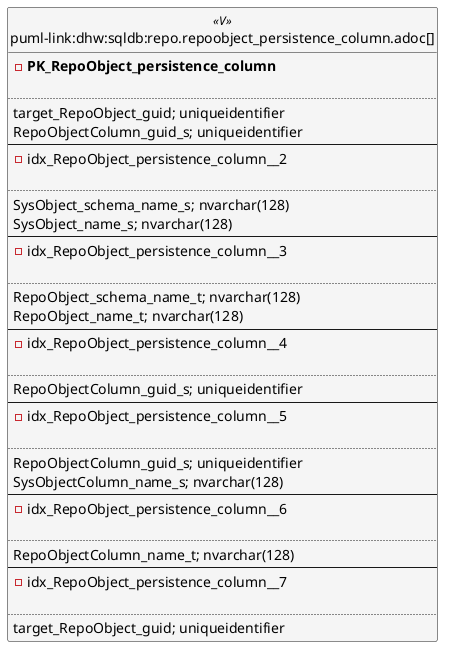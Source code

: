 @startuml
left to right direction
'top to bottom direction
hide circle
'avoide "." issues:
set namespaceSeparator none


skinparam class {
  BackgroundColor White
  BackgroundColor<<FN>> Yellow
  BackgroundColor<<FS>> Yellow
  BackgroundColor<<FT>> LightGray
  BackgroundColor<<IF>> Yellow
  BackgroundColor<<IS>> Yellow
  BackgroundColor<<P>> Aqua
  BackgroundColor<<PC>> Aqua
  BackgroundColor<<SN>> Yellow
  BackgroundColor<<SO>> SlateBlue
  BackgroundColor<<TF>> LightGray
  BackgroundColor<<TR>> Tomato
  BackgroundColor<<U>> White
  BackgroundColor<<V>> WhiteSmoke
  BackgroundColor<<X>> Aqua
  BackgroundColor<<external>> AliceBlue
}


entity "puml-link:dhw:sqldb:repo.repoobject_persistence_column.adoc[]" as repo.RepoObject_persistence_column << V >> {
- **PK_RepoObject_persistence_column**

..
target_RepoObject_guid; uniqueidentifier
RepoObjectColumn_guid_s; uniqueidentifier
--
- idx_RepoObject_persistence_column__2

..
SysObject_schema_name_s; nvarchar(128)
SysObject_name_s; nvarchar(128)
--
- idx_RepoObject_persistence_column__3

..
RepoObject_schema_name_t; nvarchar(128)
RepoObject_name_t; nvarchar(128)
--
- idx_RepoObject_persistence_column__4

..
RepoObjectColumn_guid_s; uniqueidentifier
--
- idx_RepoObject_persistence_column__5

..
RepoObjectColumn_guid_s; uniqueidentifier
SysObjectColumn_name_s; nvarchar(128)
--
- idx_RepoObject_persistence_column__6

..
RepoObjectColumn_name_t; nvarchar(128)
--
- idx_RepoObject_persistence_column__7

..
target_RepoObject_guid; uniqueidentifier
}


@enduml

